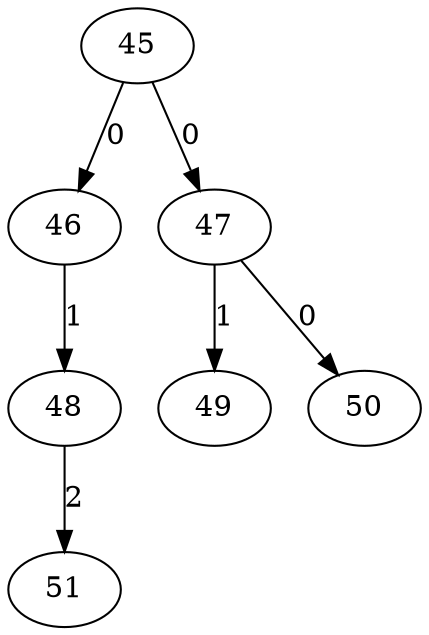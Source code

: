 digraph {
  45 -> 46 ["label" = 0]
  45 -> 47 ["label" = 0]
  46 -> 48 ["label" = 1]
  47 -> 49 ["label" = 1]
  47 -> 50 ["label" = 0]
  48 -> 51 ["label" = 2]
}